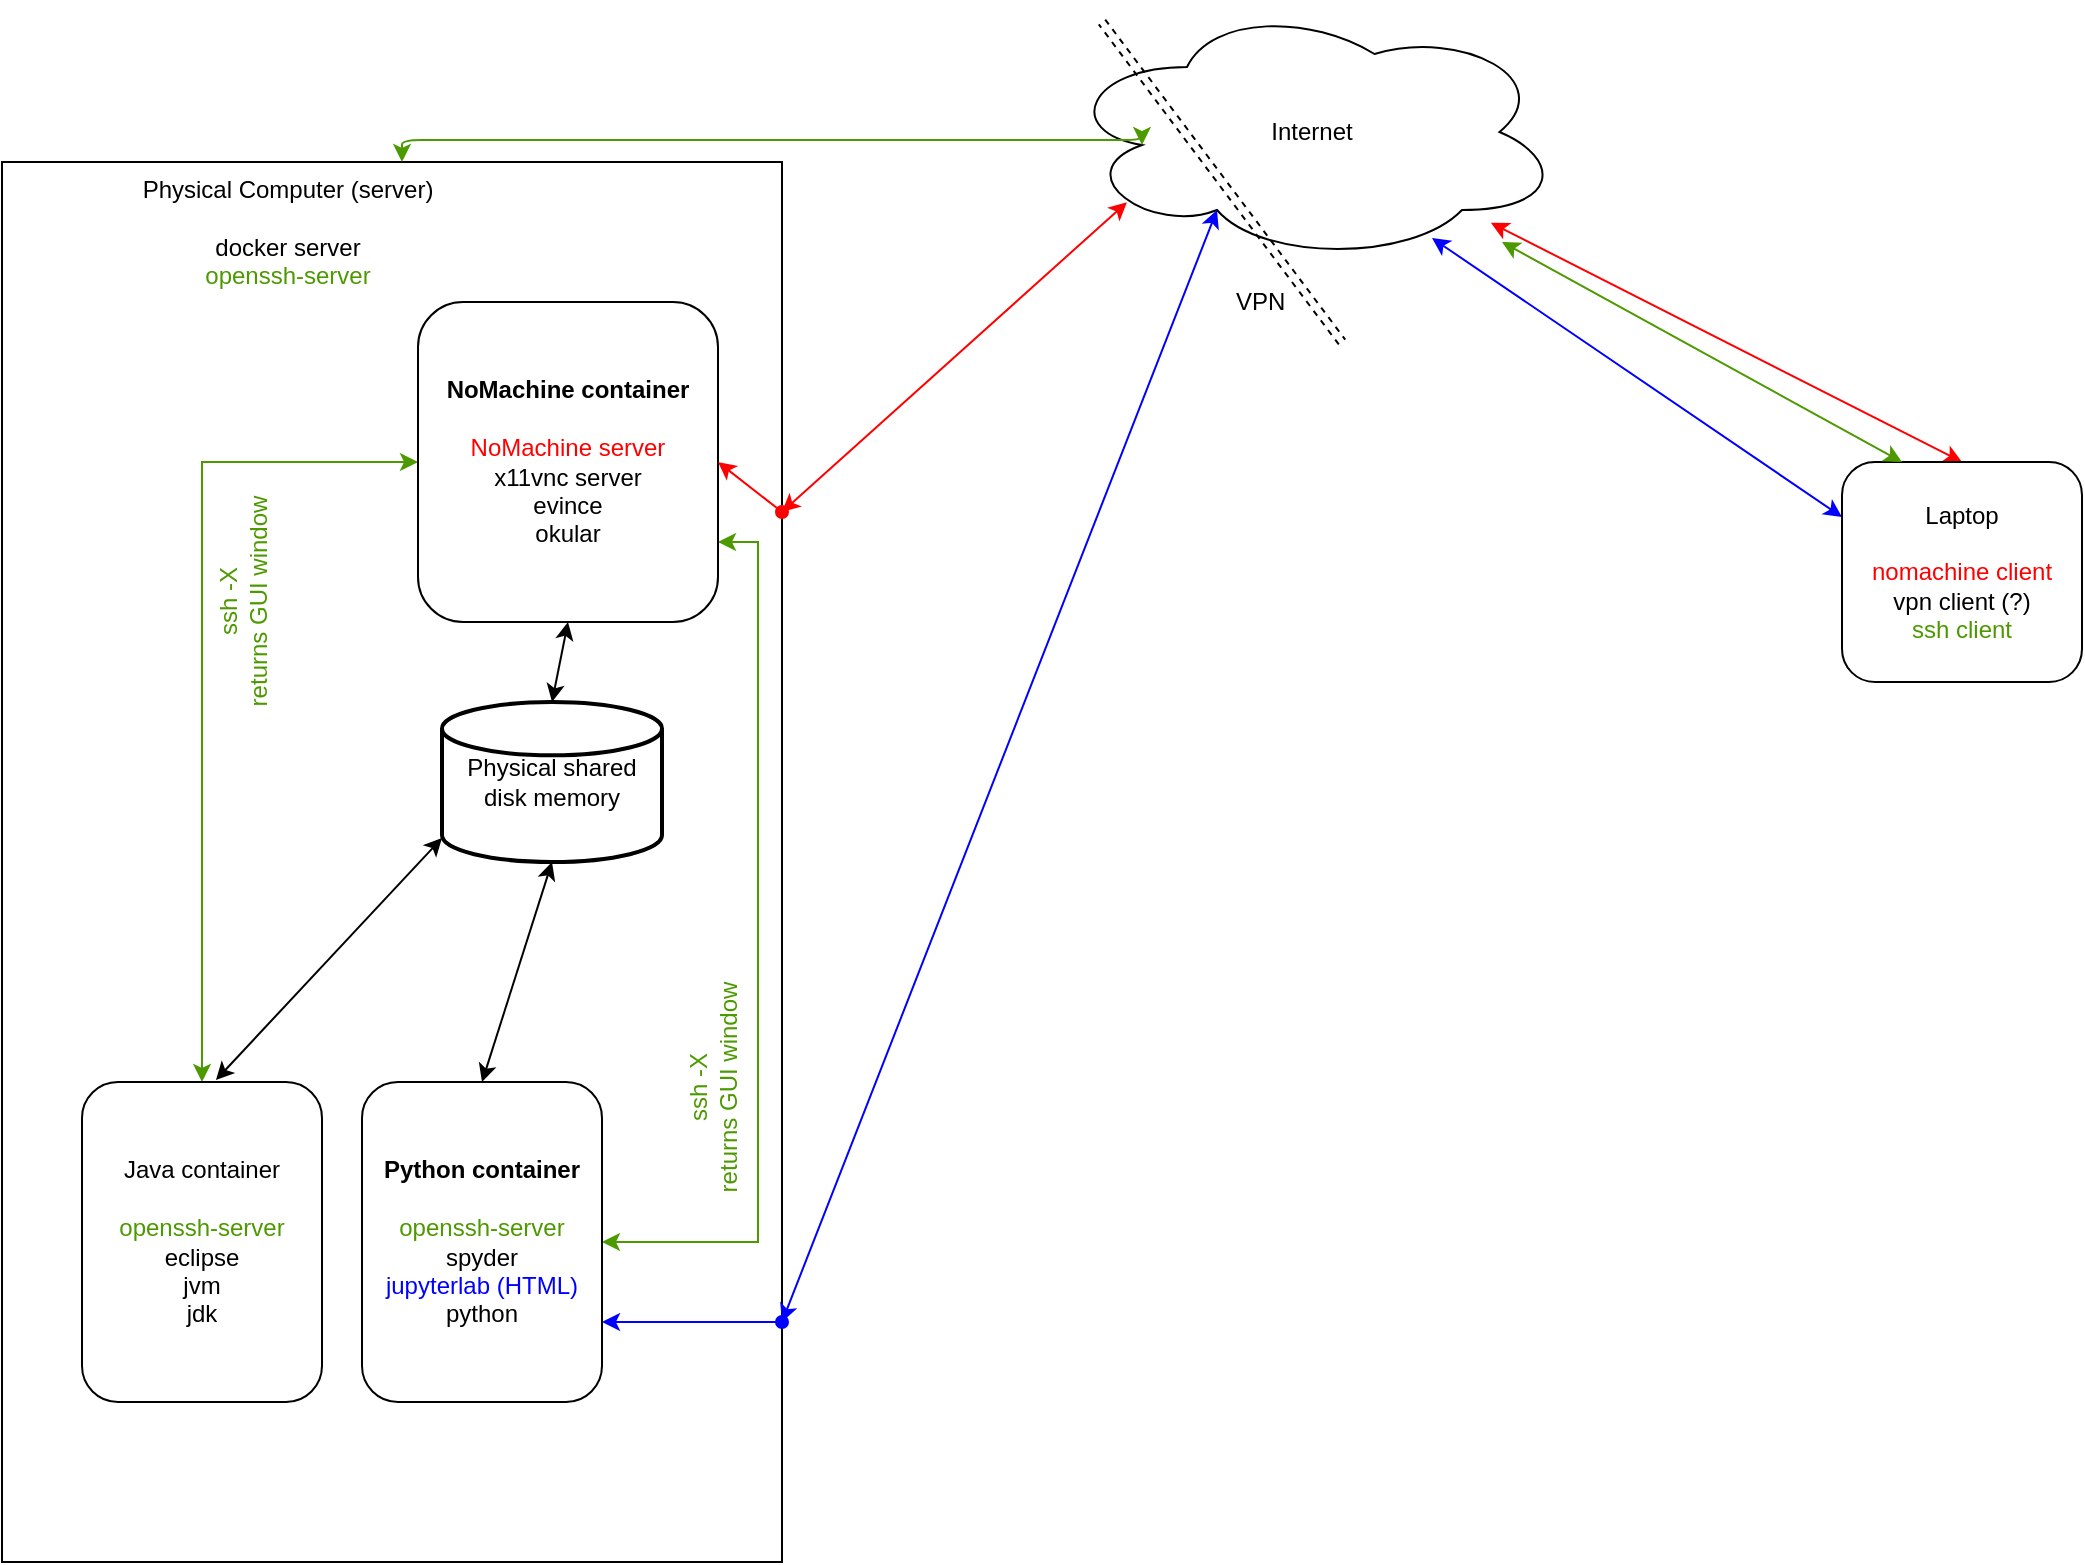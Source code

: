 <mxGraphModel dx="920" dy="866" grid="1" gridSize="10" guides="1" tooltips="1" connect="1" arrows="1" fold="1" page="1" pageScale="1" pageWidth="1100" pageHeight="850" background="#ffffff"><root><mxCell id="0"/><mxCell id="1" parent="0"/><mxCell id="15" value="" style="rounded=0;whiteSpace=wrap;html=1;" parent="1" vertex="1"><mxGeometry y="130" width="390" height="700" as="geometry"/></mxCell><mxCell id="19" style="edgeStyle=none;rounded=0;html=1;exitX=0.13;exitY=0.77;exitPerimeter=0;jettySize=auto;orthogonalLoop=1;strokeColor=#FF0000;startArrow=classic;startFill=1;" parent="1" source="2" target="15" edge="1"><mxGeometry relative="1" as="geometry"/></mxCell><mxCell id="2" value="Internet" style="ellipse;shape=cloud;whiteSpace=wrap;html=1;" parent="1" vertex="1"><mxGeometry x="530" y="50" width="250" height="130" as="geometry"/></mxCell><mxCell id="3" value="Physical shared disk memory" style="shape=mxgraph.flowchart.database;whiteSpace=wrap;html=1;fillColor=#ffffff;strokeColor=#000000;strokeWidth=2" parent="1" vertex="1"><mxGeometry x="220" y="400" width="110" height="80" as="geometry"/></mxCell><mxCell id="23" style="edgeStyle=orthogonalEdgeStyle;rounded=0;html=1;exitX=0.5;exitY=0;entryX=0;entryY=0.5;jettySize=auto;orthogonalLoop=1;strokeColor=#4D9900;startArrow=classic;startFill=1;" parent="1" source="4" target="6" edge="1"><mxGeometry relative="1" as="geometry"/></mxCell><mxCell id="27" value="&lt;div&gt;&lt;font color=&quot;#4D9900&quot;&gt;ssh -X &lt;br&gt;&lt;/font&gt;&lt;/div&gt;&lt;div&gt;&lt;font color=&quot;#4D9900&quot;&gt;returns GUI window&lt;br&gt;&lt;/font&gt;&lt;/div&gt;" style="text;html=1;resizable=0;points=[];align=center;verticalAlign=middle;labelBackgroundColor=#ffffff;rotation=-90;" parent="23" vertex="1" connectable="0"><mxGeometry x="0.474" y="-18" relative="1" as="geometry"><mxPoint x="2" y="68" as="offset"/></mxGeometry></mxCell><mxCell id="4" value="&lt;div&gt;Java container&lt;/div&gt;&lt;div&gt;&lt;br&gt;&lt;/div&gt;&lt;div&gt;&lt;font color=&quot;#4D9900&quot;&gt;openssh-server&lt;/font&gt;&lt;br&gt;&lt;/div&gt;&lt;div&gt;eclipse&lt;/div&gt;&lt;div&gt;jvm&lt;/div&gt;&lt;div&gt;jdk&lt;br&gt;&lt;/div&gt;" style="rounded=1;whiteSpace=wrap;html=1;" parent="1" vertex="1"><mxGeometry x="40" y="590" width="120" height="160" as="geometry"/></mxCell><mxCell id="24" style="edgeStyle=orthogonalEdgeStyle;rounded=0;html=1;exitX=1;exitY=0.5;entryX=1;entryY=0.75;jettySize=auto;orthogonalLoop=1;strokeColor=#4D9900;startArrow=classic;startFill=1;" parent="1" source="5" target="6" edge="1"><mxGeometry relative="1" as="geometry"/></mxCell><mxCell id="29" style="edgeStyle=orthogonalEdgeStyle;rounded=0;html=1;exitX=1;exitY=0.75;startArrow=classic;startFill=1;endArrow=oval;endFill=1;jettySize=auto;orthogonalLoop=1;strokeColor=#0000FF;" parent="1" source="5" edge="1"><mxGeometry relative="1" as="geometry"><mxPoint x="390" y="710" as="targetPoint"/></mxGeometry></mxCell><mxCell id="5" value="&lt;div&gt;&lt;b&gt;Python container&lt;/b&gt;&lt;br&gt;&lt;/div&gt;&lt;div&gt;&lt;br&gt;&lt;/div&gt;&lt;div&gt;&lt;font color=&quot;#4D9900&quot;&gt;openssh-server&lt;/font&gt;&lt;br&gt;&lt;/div&gt;&lt;div&gt;spyder&lt;/div&gt;&lt;div&gt;&lt;font color=&quot;#0000FF&quot;&gt;jupyterlab (HTML)&lt;/font&gt;&lt;br&gt;&lt;/div&gt;&lt;div&gt;python&lt;br&gt;&lt;/div&gt;" style="rounded=1;whiteSpace=wrap;html=1;" parent="1" vertex="1"><mxGeometry x="180" y="590" width="120" height="160" as="geometry"/></mxCell><mxCell id="6" value="&lt;div&gt;&lt;b&gt;NoMachine container&lt;/b&gt;&lt;br&gt;&lt;/div&gt;&lt;div&gt;&lt;br&gt;&lt;/div&gt;&lt;div&gt;&lt;font color=&quot;#FF0000&quot;&gt;NoMachine server&lt;/font&gt;&lt;br&gt;&lt;/div&gt;&lt;div&gt;x11vnc server&lt;br&gt;&lt;/div&gt;&lt;div&gt;evince&lt;br&gt;&lt;/div&gt;&lt;div&gt;okular&lt;br&gt;&lt;/div&gt;" style="rounded=1;whiteSpace=wrap;html=1;" parent="1" vertex="1"><mxGeometry x="208" y="200" width="150" height="160" as="geometry"/></mxCell><mxCell id="7" value="" style="endArrow=classic;startArrow=classic;html=1;exitX=0.558;exitY=-0.006;exitPerimeter=0;entryX=0;entryY=0.85;entryPerimeter=0;" parent="1" source="4" target="3" edge="1"><mxGeometry width="50" height="50" relative="1" as="geometry"><mxPoint x="90" y="550" as="sourcePoint"/><mxPoint x="140" y="500" as="targetPoint"/></mxGeometry></mxCell><mxCell id="9" value="" style="endArrow=classic;startArrow=classic;html=1;entryX=0.5;entryY=1;exitX=0.5;exitY=0;exitPerimeter=0;" parent="1" source="3" target="6" edge="1"><mxGeometry width="50" height="50" relative="1" as="geometry"><mxPoint x="270" y="400" as="sourcePoint"/><mxPoint x="320" y="350" as="targetPoint"/></mxGeometry></mxCell><mxCell id="12" value="" style="endArrow=classic;startArrow=classic;html=1;exitX=0.5;exitY=0;entryX=0.5;entryY=1;entryPerimeter=0;" parent="1" source="5" target="3" edge="1"><mxGeometry width="50" height="50" relative="1" as="geometry"><mxPoint x="107" y="628" as="sourcePoint"/><mxPoint x="250" y="510" as="targetPoint"/></mxGeometry></mxCell><mxCell id="16" value="&lt;div&gt;Physical Computer (server) &lt;br&gt;&lt;/div&gt;&lt;div&gt;&lt;br&gt;&lt;/div&gt;&lt;div&gt;docker server&lt;/div&gt;&lt;div&gt;&lt;font color=&quot;#4D9900&quot;&gt;openssh-server&lt;/font&gt;&lt;br&gt;&lt;/div&gt;" style="text;html=1;strokeColor=none;fillColor=none;align=center;verticalAlign=middle;whiteSpace=wrap;rounded=0;" parent="1" vertex="1"><mxGeometry x="33" y="130" width="220" height="70" as="geometry"/></mxCell><mxCell id="18" style="edgeStyle=none;rounded=0;html=1;exitX=0.5;exitY=0;jettySize=auto;orthogonalLoop=1;strokeColor=#FF0000;startArrow=classic;startFill=1;" parent="1" source="17" target="2" edge="1"><mxGeometry relative="1" as="geometry"/></mxCell><mxCell id="31" style="rounded=0;html=1;exitX=0;exitY=0.25;entryX=0.74;entryY=0.908;entryPerimeter=0;startArrow=classic;startFill=1;endArrow=classic;endFill=1;jettySize=auto;orthogonalLoop=1;strokeColor=#0000FF;" parent="1" source="17" target="2" edge="1"><mxGeometry relative="1" as="geometry"/></mxCell><mxCell id="17" value="&lt;div&gt;Laptop&lt;/div&gt;&lt;div&gt;&lt;br&gt;&lt;/div&gt;&lt;div&gt;&lt;font color=&quot;#FF0000&quot;&gt;nomachine client&lt;/font&gt;&lt;/div&gt;&lt;div&gt;vpn client (?)&lt;/div&gt;&lt;div&gt;&lt;font color=&quot;#4D9900&quot;&gt;ssh client&lt;/font&gt;&lt;br&gt;&lt;/div&gt;" style="rounded=1;whiteSpace=wrap;html=1;" parent="1" vertex="1"><mxGeometry x="920" y="280" width="120" height="110" as="geometry"/></mxCell><mxCell id="22" value="" style="endArrow=oval;html=1;strokeColor=#FF0000;exitX=1;exitY=0.5;entryX=1;entryY=0.25;endFill=1;startArrow=classic;startFill=1;" parent="1" source="6" target="15" edge="1"><mxGeometry width="50" height="50" relative="1" as="geometry"><mxPoint x="590" y="370" as="sourcePoint"/><mxPoint x="640" y="320" as="targetPoint"/></mxGeometry></mxCell><mxCell id="25" value="" style="endArrow=classic;startArrow=classic;html=1;strokeColor=#4D9900;exitX=0.25;exitY=0;" parent="1" source="17" edge="1"><mxGeometry width="50" height="50" relative="1" as="geometry"><mxPoint x="850" y="320" as="sourcePoint"/><mxPoint x="750" y="170" as="targetPoint"/></mxGeometry></mxCell><mxCell id="26" value="" style="endArrow=classic;startArrow=classic;html=1;strokeColor=#4D9900;exitX=0.16;exitY=0.55;exitPerimeter=0;edgeStyle=orthogonalEdgeStyle;entryX=0.79;entryY=-0.006;entryPerimeter=0;" parent="1" source="2" edge="1"><mxGeometry width="50" height="50" relative="1" as="geometry"><mxPoint x="448" y="119" as="sourcePoint"/><mxPoint x="200" y="130" as="targetPoint"/><Array as="points"><mxPoint x="570" y="119"/><mxPoint x="200" y="119"/></Array></mxGeometry></mxCell><mxCell id="28" value="&lt;div&gt;&lt;font color=&quot;#4D9900&quot;&gt;ssh -X &lt;br&gt;&lt;/font&gt;&lt;/div&gt;&lt;div&gt;&lt;font color=&quot;#4D9900&quot;&gt;returns GUI window&lt;br&gt;&lt;/font&gt;&lt;/div&gt;" style="text;html=1;resizable=0;points=[];align=center;verticalAlign=middle;labelBackgroundColor=#ffffff;rotation=-90;" parent="1" vertex="1" connectable="0"><mxGeometry x="0.474" y="-18" relative="1" as="geometry"><mxPoint x="355" y="593" as="offset"/></mxGeometry></mxCell><mxCell id="32" style="rounded=0;html=1;entryX=0.31;entryY=0.8;entryPerimeter=0;startArrow=classic;startFill=1;endArrow=classic;endFill=1;jettySize=auto;orthogonalLoop=1;strokeColor=#0000FF;" parent="1" target="2" edge="1"><mxGeometry relative="1" as="geometry"><mxPoint x="390" y="710" as="sourcePoint"/><mxPoint x="725" y="178" as="targetPoint"/></mxGeometry></mxCell><mxCell id="33" value="" style="endArrow=none;dashed=1;html=1;strokeColor=#000000;shape=link;" parent="1" edge="1"><mxGeometry width="50" height="50" relative="1" as="geometry"><mxPoint x="550" y="60" as="sourcePoint"/><mxPoint x="670" y="220" as="targetPoint"/></mxGeometry></mxCell><mxCell id="34" value="VPN" style="text;html=1;resizable=0;points=[];autosize=1;align=left;verticalAlign=top;spacingTop=-4;" parent="1" vertex="1"><mxGeometry x="615" y="190" width="40" height="20" as="geometry"/></mxCell></root></mxGraphModel>